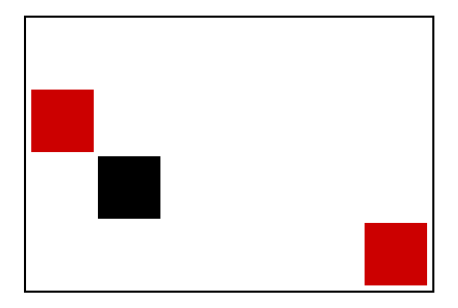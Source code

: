digraph  imagen {
 node [shape=plaintext]; 
struct1 [label=< <TABLE >
<TR>
<TD WIDTH="30" HEIGHT="30" BORDER="0" BGCOLOR=" #ffffff "></TD>
<TD WIDTH="30" HEIGHT="30" BORDER="0" BGCOLOR=" #ffffff "></TD>
<TD WIDTH="30" HEIGHT="30" BORDER="0" BGCOLOR=" #ffffff "></TD>
<TD WIDTH="30" HEIGHT="30" BORDER="0" BGCOLOR=" #ffffff "></TD>
<TD WIDTH="30" HEIGHT="30" BORDER="0" BGCOLOR=" #ffffff "></TD>
<TD WIDTH="30" HEIGHT="30" BORDER="0" BGCOLOR=" #ffffff "></TD>
</TR>
<TR>
<TD WIDTH="30" HEIGHT="30" BORDER="0" BGCOLOR=" #CC0000 "></TD>
<TD WIDTH="30" HEIGHT="30" BORDER="0" BGCOLOR=" #ffffff "></TD>
<TD WIDTH="30" HEIGHT="30" BORDER="0" BGCOLOR=" #ffffff "></TD>
<TD WIDTH="30" HEIGHT="30" BORDER="0" BGCOLOR=" #ffffff "></TD>
<TD WIDTH="30" HEIGHT="30" BORDER="0" BGCOLOR=" #ffffff "></TD>
<TD WIDTH="30" HEIGHT="30" BORDER="0" BGCOLOR=" #ffffff "></TD>
</TR>
<TR>
<TD WIDTH="30" HEIGHT="30" BORDER="0" BGCOLOR=" #ffffff "></TD>
<TD WIDTH="30" HEIGHT="30" BORDER="0" BGCOLOR=" #000000 "></TD>
<TD WIDTH="30" HEIGHT="30" BORDER="0" BGCOLOR=" #ffffff "></TD>
<TD WIDTH="30" HEIGHT="30" BORDER="0" BGCOLOR=" #ffffff "></TD>
<TD WIDTH="30" HEIGHT="30" BORDER="0" BGCOLOR=" #ffffff "></TD>
<TD WIDTH="30" HEIGHT="30" BORDER="0" BGCOLOR=" #ffffff "></TD>
</TR>
<TR>
<TD WIDTH="30" HEIGHT="30" BORDER="0" BGCOLOR=" #ffffff "></TD>
<TD WIDTH="30" HEIGHT="30" BORDER="0" BGCOLOR=" #ffffff "></TD>
<TD WIDTH="30" HEIGHT="30" BORDER="0" BGCOLOR=" #ffffff "></TD>
<TD WIDTH="30" HEIGHT="30" BORDER="0" BGCOLOR=" #ffffff "></TD>
<TD WIDTH="30" HEIGHT="30" BORDER="0" BGCOLOR=" #ffffff "></TD>
<TD WIDTH="30" HEIGHT="30" BORDER="0" BGCOLOR=" #CC0000 "></TD>
</TR>
</TABLE>>];
}
